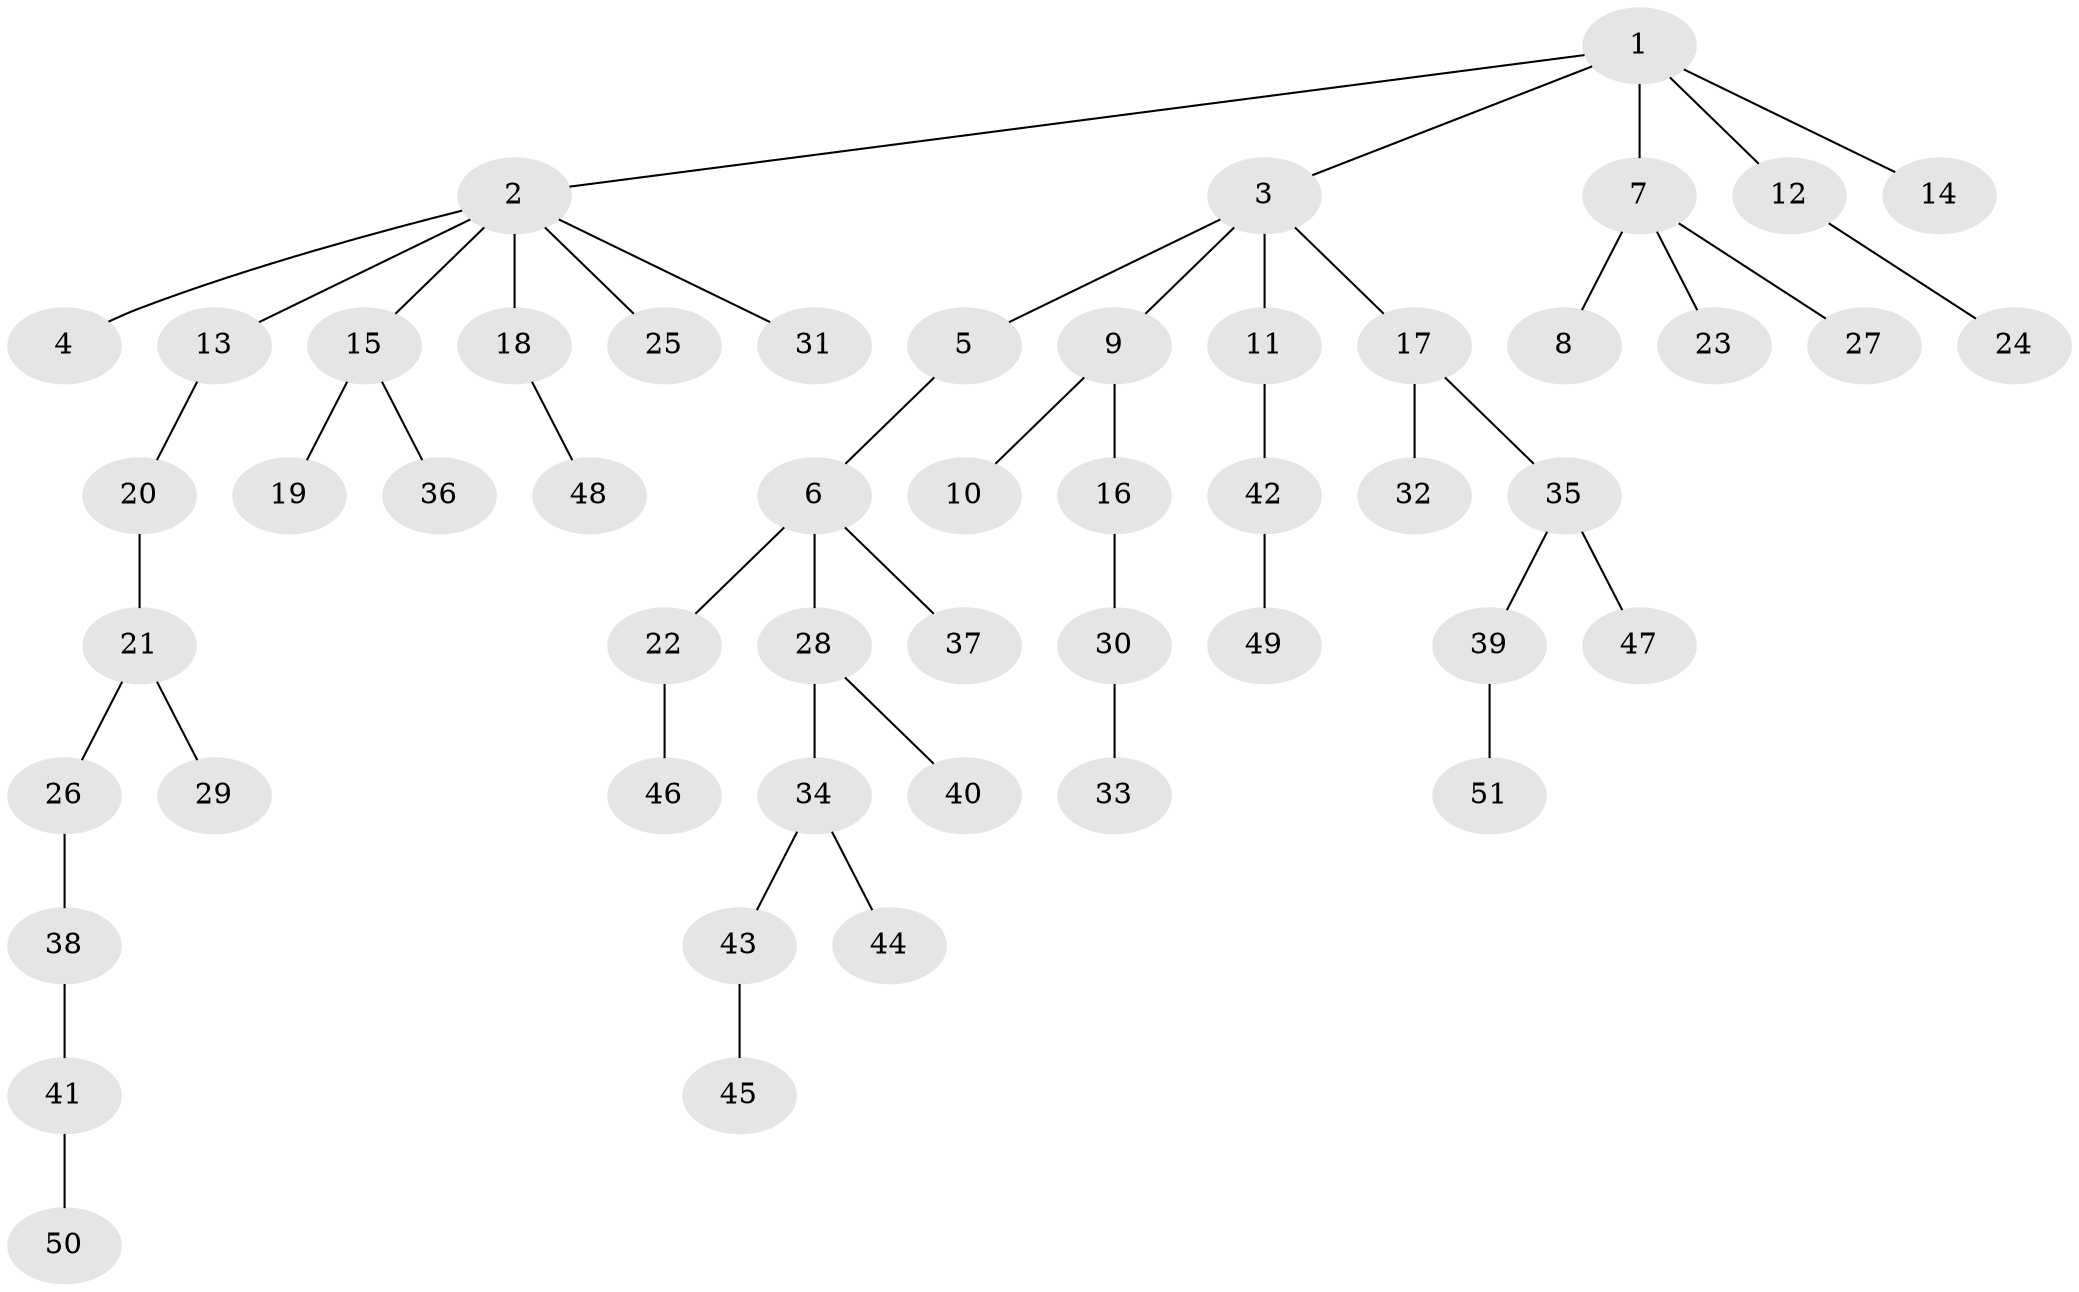 // coarse degree distribution, {3: 0.14285714285714285, 5: 0.047619047619047616, 1: 0.38095238095238093, 2: 0.42857142857142855}
// Generated by graph-tools (version 1.1) at 2025/51/03/04/25 22:51:45]
// undirected, 51 vertices, 50 edges
graph export_dot {
  node [color=gray90,style=filled];
  1;
  2;
  3;
  4;
  5;
  6;
  7;
  8;
  9;
  10;
  11;
  12;
  13;
  14;
  15;
  16;
  17;
  18;
  19;
  20;
  21;
  22;
  23;
  24;
  25;
  26;
  27;
  28;
  29;
  30;
  31;
  32;
  33;
  34;
  35;
  36;
  37;
  38;
  39;
  40;
  41;
  42;
  43;
  44;
  45;
  46;
  47;
  48;
  49;
  50;
  51;
  1 -- 2;
  1 -- 3;
  1 -- 7;
  1 -- 12;
  1 -- 14;
  2 -- 4;
  2 -- 13;
  2 -- 15;
  2 -- 18;
  2 -- 25;
  2 -- 31;
  3 -- 5;
  3 -- 9;
  3 -- 11;
  3 -- 17;
  5 -- 6;
  6 -- 22;
  6 -- 28;
  6 -- 37;
  7 -- 8;
  7 -- 23;
  7 -- 27;
  9 -- 10;
  9 -- 16;
  11 -- 42;
  12 -- 24;
  13 -- 20;
  15 -- 19;
  15 -- 36;
  16 -- 30;
  17 -- 32;
  17 -- 35;
  18 -- 48;
  20 -- 21;
  21 -- 26;
  21 -- 29;
  22 -- 46;
  26 -- 38;
  28 -- 34;
  28 -- 40;
  30 -- 33;
  34 -- 43;
  34 -- 44;
  35 -- 39;
  35 -- 47;
  38 -- 41;
  39 -- 51;
  41 -- 50;
  42 -- 49;
  43 -- 45;
}
